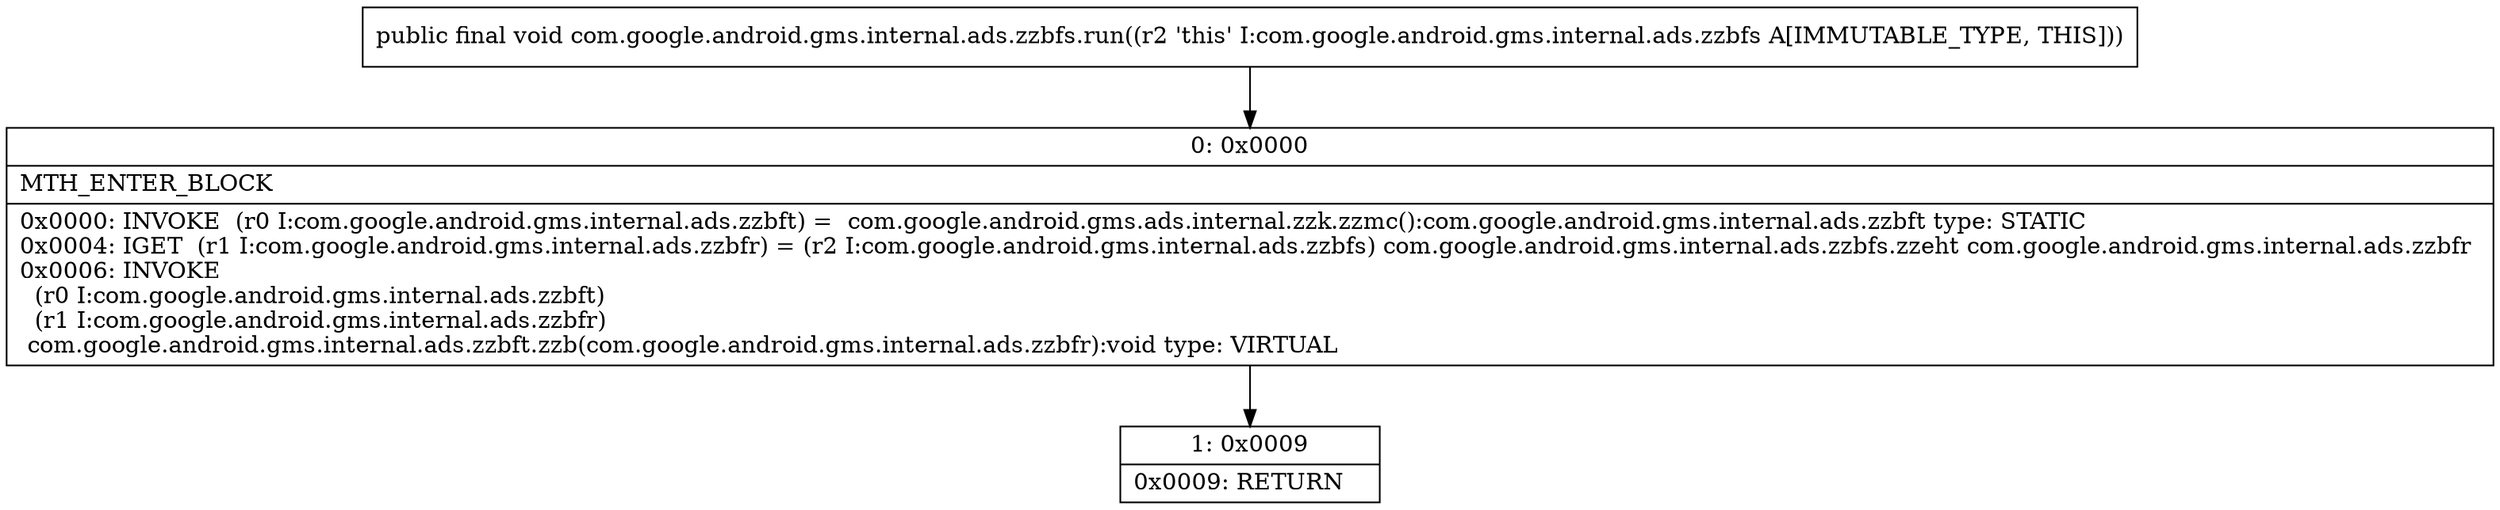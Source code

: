 digraph "CFG forcom.google.android.gms.internal.ads.zzbfs.run()V" {
Node_0 [shape=record,label="{0\:\ 0x0000|MTH_ENTER_BLOCK\l|0x0000: INVOKE  (r0 I:com.google.android.gms.internal.ads.zzbft) =  com.google.android.gms.ads.internal.zzk.zzmc():com.google.android.gms.internal.ads.zzbft type: STATIC \l0x0004: IGET  (r1 I:com.google.android.gms.internal.ads.zzbfr) = (r2 I:com.google.android.gms.internal.ads.zzbfs) com.google.android.gms.internal.ads.zzbfs.zzeht com.google.android.gms.internal.ads.zzbfr \l0x0006: INVOKE  \l  (r0 I:com.google.android.gms.internal.ads.zzbft)\l  (r1 I:com.google.android.gms.internal.ads.zzbfr)\l com.google.android.gms.internal.ads.zzbft.zzb(com.google.android.gms.internal.ads.zzbfr):void type: VIRTUAL \l}"];
Node_1 [shape=record,label="{1\:\ 0x0009|0x0009: RETURN   \l}"];
MethodNode[shape=record,label="{public final void com.google.android.gms.internal.ads.zzbfs.run((r2 'this' I:com.google.android.gms.internal.ads.zzbfs A[IMMUTABLE_TYPE, THIS])) }"];
MethodNode -> Node_0;
Node_0 -> Node_1;
}

